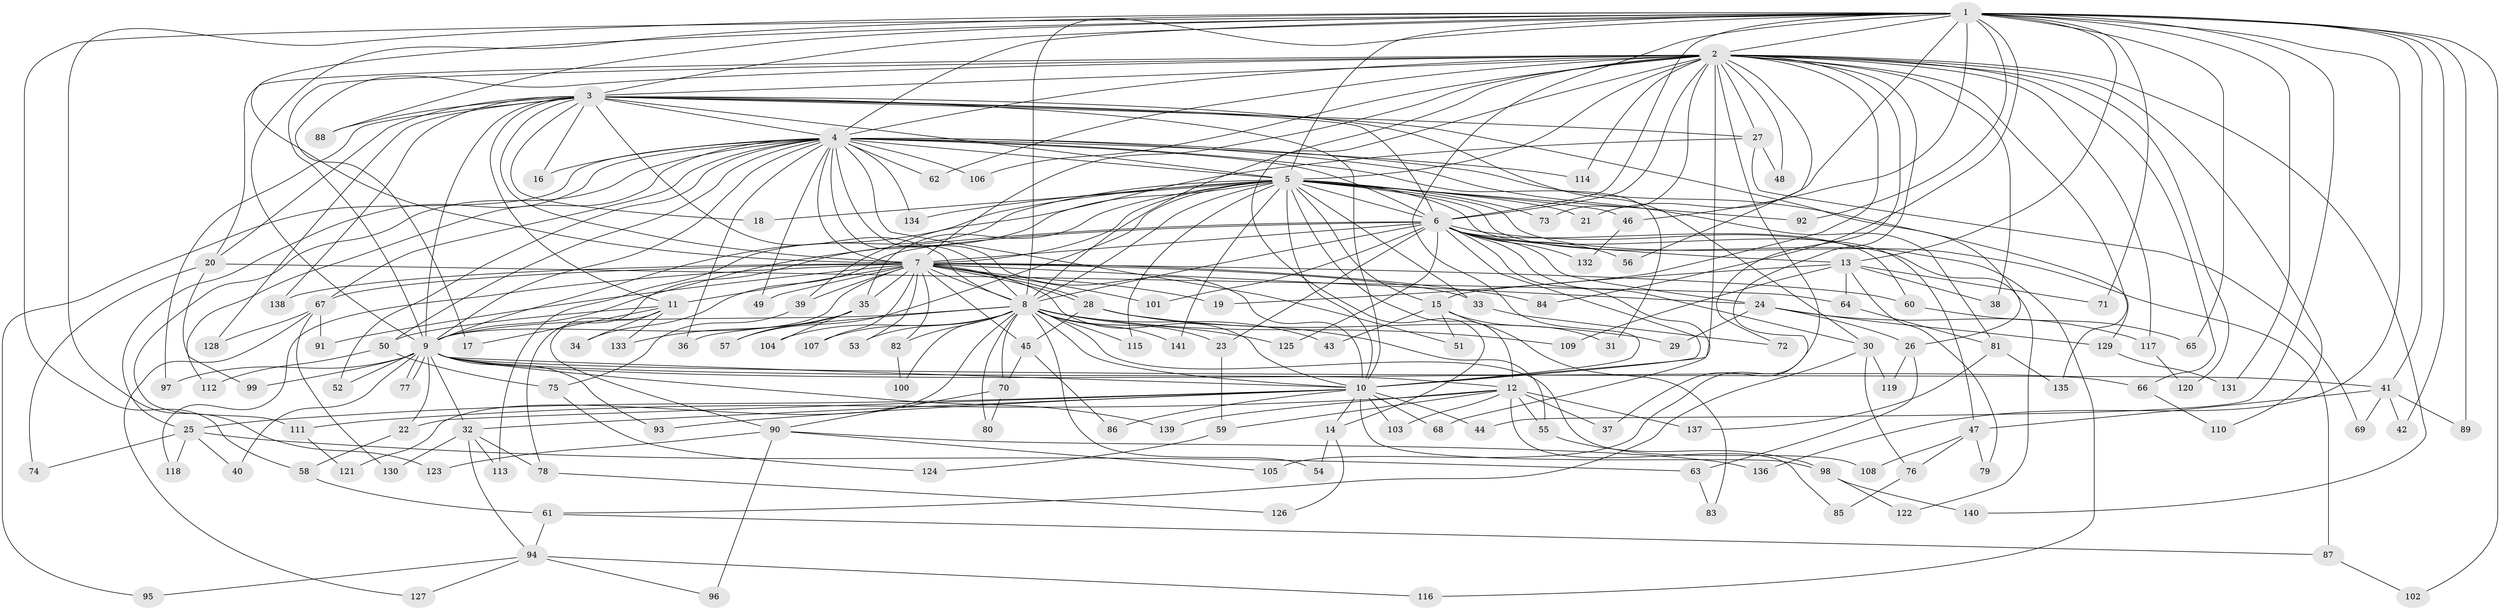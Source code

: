 // coarse degree distribution, {23: 0.008928571428571428, 28: 0.008928571428571428, 19: 0.008928571428571428, 34: 0.008928571428571428, 25: 0.008928571428571428, 24: 0.017857142857142856, 27: 0.008928571428571428, 20: 0.008928571428571428, 9: 0.017857142857142856, 4: 0.026785714285714284, 6: 0.08035714285714286, 2: 0.5892857142857143, 3: 0.14285714285714285, 8: 0.008928571428571428, 5: 0.05357142857142857}
// Generated by graph-tools (version 1.1) at 2025/41/03/06/25 10:41:43]
// undirected, 141 vertices, 307 edges
graph export_dot {
graph [start="1"]
  node [color=gray90,style=filled];
  1;
  2;
  3;
  4;
  5;
  6;
  7;
  8;
  9;
  10;
  11;
  12;
  13;
  14;
  15;
  16;
  17;
  18;
  19;
  20;
  21;
  22;
  23;
  24;
  25;
  26;
  27;
  28;
  29;
  30;
  31;
  32;
  33;
  34;
  35;
  36;
  37;
  38;
  39;
  40;
  41;
  42;
  43;
  44;
  45;
  46;
  47;
  48;
  49;
  50;
  51;
  52;
  53;
  54;
  55;
  56;
  57;
  58;
  59;
  60;
  61;
  62;
  63;
  64;
  65;
  66;
  67;
  68;
  69;
  70;
  71;
  72;
  73;
  74;
  75;
  76;
  77;
  78;
  79;
  80;
  81;
  82;
  83;
  84;
  85;
  86;
  87;
  88;
  89;
  90;
  91;
  92;
  93;
  94;
  95;
  96;
  97;
  98;
  99;
  100;
  101;
  102;
  103;
  104;
  105;
  106;
  107;
  108;
  109;
  110;
  111;
  112;
  113;
  114;
  115;
  116;
  117;
  118;
  119;
  120;
  121;
  122;
  123;
  124;
  125;
  126;
  127;
  128;
  129;
  130;
  131;
  132;
  133;
  134;
  135;
  136;
  137;
  138;
  139;
  140;
  141;
  1 -- 2;
  1 -- 3;
  1 -- 4;
  1 -- 5;
  1 -- 6;
  1 -- 7;
  1 -- 8;
  1 -- 9;
  1 -- 10;
  1 -- 13;
  1 -- 21;
  1 -- 41;
  1 -- 42;
  1 -- 44;
  1 -- 46;
  1 -- 58;
  1 -- 65;
  1 -- 71;
  1 -- 84;
  1 -- 88;
  1 -- 89;
  1 -- 92;
  1 -- 102;
  1 -- 123;
  1 -- 131;
  1 -- 136;
  2 -- 3;
  2 -- 4;
  2 -- 5;
  2 -- 6;
  2 -- 7;
  2 -- 8;
  2 -- 9;
  2 -- 10;
  2 -- 14;
  2 -- 17;
  2 -- 19;
  2 -- 20;
  2 -- 27;
  2 -- 37;
  2 -- 38;
  2 -- 48;
  2 -- 56;
  2 -- 62;
  2 -- 66;
  2 -- 72;
  2 -- 73;
  2 -- 105;
  2 -- 106;
  2 -- 110;
  2 -- 114;
  2 -- 117;
  2 -- 120;
  2 -- 135;
  2 -- 140;
  3 -- 4;
  3 -- 5;
  3 -- 6;
  3 -- 7;
  3 -- 8;
  3 -- 9;
  3 -- 10;
  3 -- 11;
  3 -- 16;
  3 -- 18;
  3 -- 20;
  3 -- 26;
  3 -- 27;
  3 -- 30;
  3 -- 88;
  3 -- 97;
  3 -- 128;
  3 -- 138;
  4 -- 5;
  4 -- 6;
  4 -- 7;
  4 -- 8;
  4 -- 9;
  4 -- 10;
  4 -- 16;
  4 -- 25;
  4 -- 31;
  4 -- 36;
  4 -- 49;
  4 -- 50;
  4 -- 51;
  4 -- 52;
  4 -- 62;
  4 -- 67;
  4 -- 81;
  4 -- 95;
  4 -- 106;
  4 -- 111;
  4 -- 112;
  4 -- 114;
  4 -- 129;
  4 -- 134;
  5 -- 6;
  5 -- 7;
  5 -- 8;
  5 -- 9;
  5 -- 10;
  5 -- 12;
  5 -- 15;
  5 -- 18;
  5 -- 21;
  5 -- 33;
  5 -- 35;
  5 -- 46;
  5 -- 47;
  5 -- 57;
  5 -- 73;
  5 -- 78;
  5 -- 87;
  5 -- 92;
  5 -- 113;
  5 -- 115;
  5 -- 116;
  5 -- 134;
  5 -- 141;
  6 -- 7;
  6 -- 8;
  6 -- 9;
  6 -- 10;
  6 -- 13;
  6 -- 23;
  6 -- 24;
  6 -- 30;
  6 -- 34;
  6 -- 56;
  6 -- 60;
  6 -- 68;
  6 -- 101;
  6 -- 122;
  6 -- 125;
  6 -- 132;
  7 -- 8;
  7 -- 9;
  7 -- 10;
  7 -- 11;
  7 -- 19;
  7 -- 24;
  7 -- 28;
  7 -- 28;
  7 -- 33;
  7 -- 35;
  7 -- 39;
  7 -- 45;
  7 -- 49;
  7 -- 53;
  7 -- 60;
  7 -- 67;
  7 -- 82;
  7 -- 84;
  7 -- 91;
  7 -- 101;
  7 -- 107;
  7 -- 118;
  7 -- 138;
  8 -- 9;
  8 -- 10;
  8 -- 23;
  8 -- 36;
  8 -- 43;
  8 -- 53;
  8 -- 54;
  8 -- 70;
  8 -- 80;
  8 -- 82;
  8 -- 100;
  8 -- 104;
  8 -- 107;
  8 -- 108;
  8 -- 109;
  8 -- 115;
  8 -- 121;
  8 -- 125;
  8 -- 141;
  9 -- 10;
  9 -- 12;
  9 -- 22;
  9 -- 32;
  9 -- 40;
  9 -- 41;
  9 -- 52;
  9 -- 66;
  9 -- 77;
  9 -- 77;
  9 -- 93;
  9 -- 97;
  9 -- 99;
  9 -- 139;
  10 -- 14;
  10 -- 22;
  10 -- 25;
  10 -- 32;
  10 -- 44;
  10 -- 68;
  10 -- 86;
  10 -- 93;
  10 -- 98;
  10 -- 103;
  11 -- 17;
  11 -- 34;
  11 -- 50;
  11 -- 90;
  11 -- 133;
  12 -- 37;
  12 -- 55;
  12 -- 59;
  12 -- 85;
  12 -- 103;
  12 -- 111;
  12 -- 137;
  12 -- 139;
  13 -- 15;
  13 -- 38;
  13 -- 64;
  13 -- 71;
  13 -- 79;
  13 -- 109;
  14 -- 54;
  14 -- 126;
  15 -- 31;
  15 -- 43;
  15 -- 51;
  15 -- 83;
  20 -- 64;
  20 -- 74;
  20 -- 99;
  22 -- 58;
  23 -- 59;
  24 -- 26;
  24 -- 29;
  24 -- 117;
  24 -- 129;
  25 -- 40;
  25 -- 63;
  25 -- 74;
  25 -- 118;
  26 -- 63;
  26 -- 119;
  27 -- 39;
  27 -- 48;
  27 -- 69;
  28 -- 29;
  28 -- 45;
  28 -- 55;
  30 -- 61;
  30 -- 76;
  30 -- 119;
  32 -- 78;
  32 -- 94;
  32 -- 113;
  32 -- 130;
  33 -- 72;
  35 -- 57;
  35 -- 104;
  35 -- 133;
  39 -- 75;
  41 -- 42;
  41 -- 47;
  41 -- 69;
  41 -- 89;
  45 -- 70;
  45 -- 86;
  46 -- 132;
  47 -- 76;
  47 -- 79;
  47 -- 108;
  50 -- 75;
  50 -- 112;
  55 -- 98;
  58 -- 61;
  59 -- 124;
  60 -- 65;
  61 -- 87;
  61 -- 94;
  63 -- 83;
  64 -- 81;
  66 -- 110;
  67 -- 91;
  67 -- 127;
  67 -- 128;
  67 -- 130;
  70 -- 80;
  70 -- 90;
  75 -- 124;
  76 -- 85;
  78 -- 126;
  81 -- 135;
  81 -- 137;
  82 -- 100;
  87 -- 102;
  90 -- 96;
  90 -- 105;
  90 -- 123;
  90 -- 136;
  94 -- 95;
  94 -- 96;
  94 -- 116;
  94 -- 127;
  98 -- 122;
  98 -- 140;
  111 -- 121;
  117 -- 120;
  129 -- 131;
}
